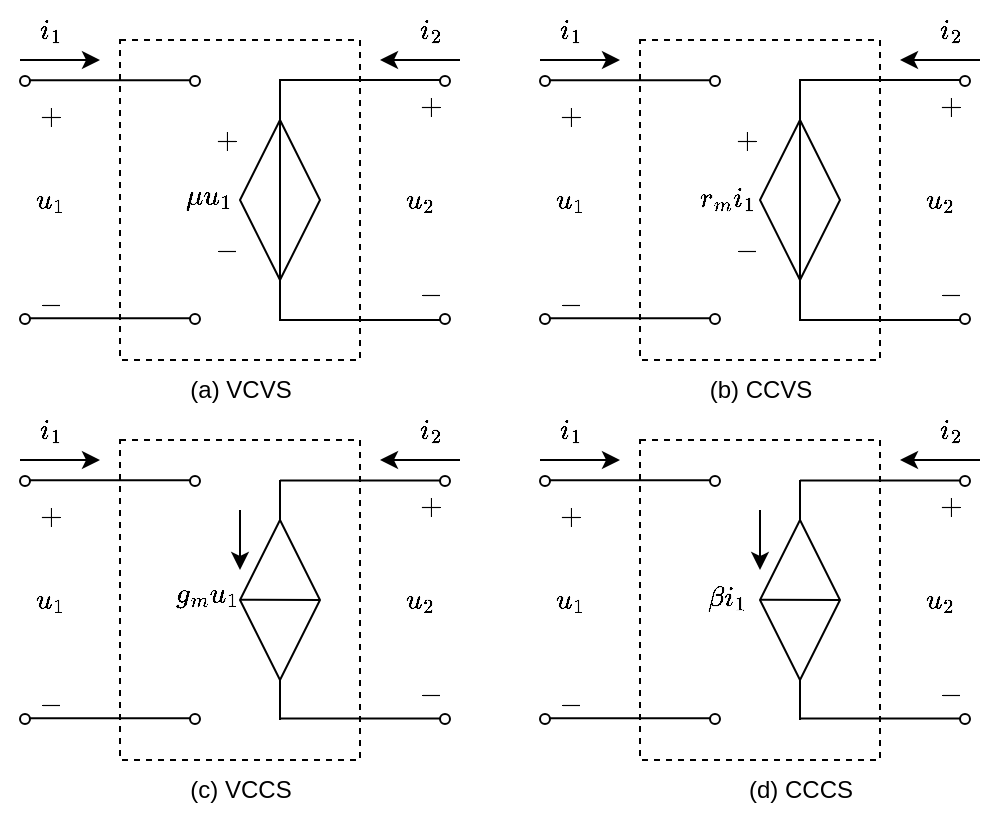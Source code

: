 <mxfile version="24.7.5">
  <diagram id="t8bG7A5sjkb96BO7fCSE" name="第 1 页">
    <mxGraphModel dx="773" dy="538" grid="1" gridSize="10" guides="1" tooltips="1" connect="1" arrows="1" fold="1" page="1" pageScale="1" pageWidth="1169" pageHeight="827" math="1" shadow="0">
      <root>
        <mxCell id="0" />
        <mxCell id="1" parent="0" />
        <mxCell id="12" value="" style="ellipse;whiteSpace=wrap;html=1;aspect=fixed;fontFamily=Helvetica;fontSize=15;fontColor=default;fillColor=none;gradientColor=none;" parent="1" vertex="1">
          <mxGeometry x="400" y="337" width="5" height="5" as="geometry" />
        </mxCell>
        <mxCell id="32" value="`+`" style="text;html=1;align=center;verticalAlign=middle;resizable=0;points=[];autosize=1;strokeColor=none;fillColor=none;" parent="1" vertex="1">
          <mxGeometry x="375" y="218" width="40" height="30" as="geometry" />
        </mxCell>
        <mxCell id="136" value="" style="ellipse;whiteSpace=wrap;html=1;aspect=fixed;fontFamily=Helvetica;fontSize=15;fontColor=default;fillColor=none;gradientColor=none;" parent="1" vertex="1">
          <mxGeometry x="400" y="537" width="5" height="5" as="geometry" />
        </mxCell>
        <mxCell id="148" value="`+`" style="text;html=1;align=center;verticalAlign=middle;resizable=0;points=[];autosize=1;strokeColor=none;fillColor=none;" parent="1" vertex="1">
          <mxGeometry x="375" y="418" width="40" height="30" as="geometry" />
        </mxCell>
        <mxCell id="42" value="" style="rounded=0;whiteSpace=wrap;html=1;dashed=1;" parent="1" vertex="1">
          <mxGeometry x="500" y="200" width="120" height="160" as="geometry" />
        </mxCell>
        <mxCell id="131" value="" style="rounded=0;whiteSpace=wrap;html=1;dashed=1;" parent="1" vertex="1">
          <mxGeometry x="500" y="400" width="120" height="160" as="geometry" />
        </mxCell>
        <mxCell id="4" value="" style="rounded=0;whiteSpace=wrap;html=1;dashed=1;" parent="1" vertex="1">
          <mxGeometry x="240" y="200" width="120" height="160" as="geometry" />
        </mxCell>
        <mxCell id="132" value="" style="rounded=0;whiteSpace=wrap;html=1;dashed=1;" parent="1" vertex="1">
          <mxGeometry x="240" y="400" width="120" height="160" as="geometry" />
        </mxCell>
        <mxCell id="5" value="" style="rhombus;whiteSpace=wrap;html=1;" parent="1" vertex="1">
          <mxGeometry x="300" y="240" width="40" height="80" as="geometry" />
        </mxCell>
        <mxCell id="189" style="edgeStyle=none;html=1;exitX=0.5;exitY=0;exitDx=0;exitDy=0;endArrow=none;endFill=0;" parent="1" source="133" edge="1">
          <mxGeometry relative="1" as="geometry">
            <mxPoint x="320" y="420" as="targetPoint" />
          </mxGeometry>
        </mxCell>
        <mxCell id="194" style="edgeStyle=none;html=1;exitX=0.5;exitY=0;exitDx=0;exitDy=0;endArrow=none;endFill=0;" parent="1" edge="1">
          <mxGeometry relative="1" as="geometry">
            <mxPoint x="580" y="420" as="targetPoint" />
            <mxPoint x="580" y="440" as="sourcePoint" />
          </mxGeometry>
        </mxCell>
        <mxCell id="190" style="edgeStyle=none;html=1;exitX=0.5;exitY=1;exitDx=0;exitDy=0;endArrow=none;endFill=0;" parent="1" source="133" edge="1">
          <mxGeometry relative="1" as="geometry">
            <mxPoint x="320" y="540" as="targetPoint" />
          </mxGeometry>
        </mxCell>
        <mxCell id="196" style="edgeStyle=none;html=1;exitX=0.5;exitY=1;exitDx=0;exitDy=0;endArrow=none;endFill=0;" parent="1" edge="1">
          <mxGeometry relative="1" as="geometry">
            <mxPoint x="580" y="540" as="targetPoint" />
            <mxPoint x="580" y="520" as="sourcePoint" />
          </mxGeometry>
        </mxCell>
        <mxCell id="133" value="" style="rhombus;whiteSpace=wrap;html=1;" parent="1" vertex="1">
          <mxGeometry x="300" y="440" width="40" height="80" as="geometry" />
        </mxCell>
        <mxCell id="10" value="" style="edgeStyle=orthogonalEdgeStyle;orthogonalLoop=1;jettySize=auto;html=1;rounded=0;labelBackgroundColor=default;strokeColor=default;fontFamily=Helvetica;fontSize=11;fontColor=default;endArrow=none;endFill=0;shape=connector;" parent="1" edge="1">
          <mxGeometry width="80" relative="1" as="geometry">
            <mxPoint x="400" y="340" as="sourcePoint" />
            <mxPoint x="400" y="220" as="targetPoint" />
            <Array as="points">
              <mxPoint x="320" y="220" />
            </Array>
          </mxGeometry>
        </mxCell>
        <mxCell id="11" value="(a) VCVS" style="text;html=1;align=center;verticalAlign=middle;resizable=0;points=[];autosize=1;strokeColor=none;fillColor=none;" parent="1" vertex="1">
          <mxGeometry x="265" y="360" width="70" height="30" as="geometry" />
        </mxCell>
        <mxCell id="135" value="(c) VCCS" style="text;html=1;align=center;verticalAlign=middle;resizable=0;points=[];autosize=1;strokeColor=none;fillColor=none;" parent="1" vertex="1">
          <mxGeometry x="265" y="560" width="70" height="30" as="geometry" />
        </mxCell>
        <mxCell id="13" value="" style="ellipse;whiteSpace=wrap;html=1;aspect=fixed;fontFamily=Helvetica;fontSize=15;fontColor=default;fillColor=none;gradientColor=none;" parent="1" vertex="1">
          <mxGeometry x="400" y="218" width="5" height="5" as="geometry" />
        </mxCell>
        <mxCell id="137" value="" style="ellipse;whiteSpace=wrap;html=1;aspect=fixed;fontFamily=Helvetica;fontSize=15;fontColor=default;fillColor=none;gradientColor=none;" parent="1" vertex="1">
          <mxGeometry x="400" y="418" width="5" height="5" as="geometry" />
        </mxCell>
        <mxCell id="20" value="" style="ellipse;whiteSpace=wrap;html=1;aspect=fixed;fontFamily=Helvetica;fontSize=15;fontColor=default;fillColor=none;gradientColor=none;" parent="1" vertex="1">
          <mxGeometry x="275" y="337" width="5" height="5" as="geometry" />
        </mxCell>
        <mxCell id="138" value="" style="ellipse;whiteSpace=wrap;html=1;aspect=fixed;fontFamily=Helvetica;fontSize=15;fontColor=default;fillColor=none;gradientColor=none;" parent="1" vertex="1">
          <mxGeometry x="275" y="537" width="5" height="5" as="geometry" />
        </mxCell>
        <mxCell id="21" value="" style="ellipse;whiteSpace=wrap;html=1;aspect=fixed;fontFamily=Helvetica;fontSize=15;fontColor=default;fillColor=none;gradientColor=none;" parent="1" vertex="1">
          <mxGeometry x="275" y="218" width="5" height="5" as="geometry" />
        </mxCell>
        <mxCell id="139" value="" style="ellipse;whiteSpace=wrap;html=1;aspect=fixed;fontFamily=Helvetica;fontSize=15;fontColor=default;fillColor=none;gradientColor=none;" parent="1" vertex="1">
          <mxGeometry x="275" y="418" width="5" height="5" as="geometry" />
        </mxCell>
        <mxCell id="24" value="" style="orthogonalLoop=1;jettySize=auto;html=1;rounded=0;labelBackgroundColor=default;strokeColor=default;fontFamily=Helvetica;fontSize=11;fontColor=default;endArrow=none;endFill=0;shape=connector;" parent="1" edge="1">
          <mxGeometry width="80" relative="1" as="geometry">
            <mxPoint x="195" y="220.16" as="sourcePoint" />
            <mxPoint x="275" y="220.16" as="targetPoint" />
          </mxGeometry>
        </mxCell>
        <mxCell id="140" value="" style="orthogonalLoop=1;jettySize=auto;html=1;rounded=0;labelBackgroundColor=default;strokeColor=default;fontFamily=Helvetica;fontSize=11;fontColor=default;endArrow=none;endFill=0;shape=connector;" parent="1" edge="1">
          <mxGeometry width="80" relative="1" as="geometry">
            <mxPoint x="195.0" y="420.16" as="sourcePoint" />
            <mxPoint x="275.0" y="420.16" as="targetPoint" />
          </mxGeometry>
        </mxCell>
        <mxCell id="186" value="" style="orthogonalLoop=1;jettySize=auto;html=1;rounded=0;labelBackgroundColor=default;strokeColor=default;fontFamily=Helvetica;fontSize=11;fontColor=default;endArrow=none;endFill=0;shape=connector;" parent="1" edge="1">
          <mxGeometry width="80" relative="1" as="geometry">
            <mxPoint x="320.0" y="420.21" as="sourcePoint" />
            <mxPoint x="400.0" y="420.21" as="targetPoint" />
          </mxGeometry>
        </mxCell>
        <mxCell id="193" value="" style="orthogonalLoop=1;jettySize=auto;html=1;rounded=0;labelBackgroundColor=default;strokeColor=default;fontFamily=Helvetica;fontSize=11;fontColor=default;endArrow=none;endFill=0;shape=connector;" parent="1" edge="1">
          <mxGeometry width="80" relative="1" as="geometry">
            <mxPoint x="580.0" y="420.21" as="sourcePoint" />
            <mxPoint x="660.0" y="420.21" as="targetPoint" />
          </mxGeometry>
        </mxCell>
        <mxCell id="25" value="" style="orthogonalLoop=1;jettySize=auto;html=1;rounded=0;labelBackgroundColor=default;strokeColor=default;fontFamily=Helvetica;fontSize=11;fontColor=default;endArrow=none;endFill=0;shape=connector;" parent="1" edge="1">
          <mxGeometry width="80" relative="1" as="geometry">
            <mxPoint x="195" y="339.16" as="sourcePoint" />
            <mxPoint x="275.0" y="339.16" as="targetPoint" />
          </mxGeometry>
        </mxCell>
        <mxCell id="141" value="" style="orthogonalLoop=1;jettySize=auto;html=1;rounded=0;labelBackgroundColor=default;strokeColor=default;fontFamily=Helvetica;fontSize=11;fontColor=default;endArrow=none;endFill=0;shape=connector;" parent="1" edge="1">
          <mxGeometry width="80" relative="1" as="geometry">
            <mxPoint x="195.0" y="539.16" as="sourcePoint" />
            <mxPoint x="275.0" y="539.16" as="targetPoint" />
          </mxGeometry>
        </mxCell>
        <mxCell id="187" value="" style="orthogonalLoop=1;jettySize=auto;html=1;rounded=0;labelBackgroundColor=default;strokeColor=default;fontFamily=Helvetica;fontSize=11;fontColor=default;endArrow=none;endFill=0;shape=connector;" parent="1" edge="1">
          <mxGeometry width="80" relative="1" as="geometry">
            <mxPoint x="320.0" y="539.21" as="sourcePoint" />
            <mxPoint x="400.0" y="539.21" as="targetPoint" />
          </mxGeometry>
        </mxCell>
        <mxCell id="197" value="" style="orthogonalLoop=1;jettySize=auto;html=1;rounded=0;labelBackgroundColor=default;strokeColor=default;fontFamily=Helvetica;fontSize=11;fontColor=default;endArrow=none;endFill=0;shape=connector;" parent="1" edge="1">
          <mxGeometry width="80" relative="1" as="geometry">
            <mxPoint x="580.0" y="539.21" as="sourcePoint" />
            <mxPoint x="660.0" y="539.21" as="targetPoint" />
          </mxGeometry>
        </mxCell>
        <mxCell id="26" value="" style="ellipse;whiteSpace=wrap;html=1;aspect=fixed;fontFamily=Helvetica;fontSize=15;fontColor=default;fillColor=none;gradientColor=none;" parent="1" vertex="1">
          <mxGeometry x="190" y="337" width="5" height="5" as="geometry" />
        </mxCell>
        <mxCell id="142" value="" style="ellipse;whiteSpace=wrap;html=1;aspect=fixed;fontFamily=Helvetica;fontSize=15;fontColor=default;fillColor=none;gradientColor=none;" parent="1" vertex="1">
          <mxGeometry x="190" y="537" width="5" height="5" as="geometry" />
        </mxCell>
        <mxCell id="27" value="" style="ellipse;whiteSpace=wrap;html=1;aspect=fixed;fontFamily=Helvetica;fontSize=15;fontColor=default;fillColor=none;gradientColor=none;" parent="1" vertex="1">
          <mxGeometry x="190" y="218" width="5" height="5" as="geometry" />
        </mxCell>
        <mxCell id="143" value="" style="ellipse;whiteSpace=wrap;html=1;aspect=fixed;fontFamily=Helvetica;fontSize=15;fontColor=default;fillColor=none;gradientColor=none;" parent="1" vertex="1">
          <mxGeometry x="190" y="418" width="5" height="5" as="geometry" />
        </mxCell>
        <mxCell id="28" value="" style="edgeStyle=none;orthogonalLoop=1;jettySize=auto;html=1;rounded=0;labelBackgroundColor=default;strokeColor=default;fontFamily=Helvetica;fontSize=11;fontColor=default;endArrow=classic;endFill=1;shape=connector;" parent="1" edge="1">
          <mxGeometry width="80" relative="1" as="geometry">
            <mxPoint x="410" y="210" as="sourcePoint" />
            <mxPoint x="370" y="210" as="targetPoint" />
            <Array as="points" />
          </mxGeometry>
        </mxCell>
        <mxCell id="144" value="" style="edgeStyle=none;orthogonalLoop=1;jettySize=auto;html=1;rounded=0;labelBackgroundColor=default;strokeColor=default;fontFamily=Helvetica;fontSize=11;fontColor=default;endArrow=classic;endFill=1;shape=connector;" parent="1" edge="1">
          <mxGeometry width="80" relative="1" as="geometry">
            <mxPoint x="410" y="410" as="sourcePoint" />
            <mxPoint x="370.0" y="410" as="targetPoint" />
            <Array as="points" />
          </mxGeometry>
        </mxCell>
        <mxCell id="29" value="`i_2`" style="text;html=1;align=center;verticalAlign=middle;resizable=0;points=[];autosize=1;strokeColor=none;fillColor=none;" parent="1" vertex="1">
          <mxGeometry x="370" y="180" width="50" height="30" as="geometry" />
        </mxCell>
        <mxCell id="145" value="`i_2`" style="text;html=1;align=center;verticalAlign=middle;resizable=0;points=[];autosize=1;strokeColor=none;fillColor=none;" parent="1" vertex="1">
          <mxGeometry x="370" y="380" width="50" height="30" as="geometry" />
        </mxCell>
        <mxCell id="30" value="" style="edgeStyle=none;orthogonalLoop=1;jettySize=auto;html=1;rounded=0;labelBackgroundColor=default;strokeColor=default;fontFamily=Helvetica;fontSize=11;fontColor=default;endArrow=classic;endFill=1;shape=connector;" parent="1" edge="1">
          <mxGeometry width="80" relative="1" as="geometry">
            <mxPoint x="190" y="210" as="sourcePoint" />
            <mxPoint x="230" y="210" as="targetPoint" />
            <Array as="points" />
          </mxGeometry>
        </mxCell>
        <mxCell id="146" value="" style="edgeStyle=none;orthogonalLoop=1;jettySize=auto;html=1;rounded=0;labelBackgroundColor=default;strokeColor=default;fontFamily=Helvetica;fontSize=11;fontColor=default;endArrow=classic;endFill=1;shape=connector;" parent="1" edge="1">
          <mxGeometry width="80" relative="1" as="geometry">
            <mxPoint x="190.0" y="410" as="sourcePoint" />
            <mxPoint x="230.0" y="410" as="targetPoint" />
            <Array as="points" />
          </mxGeometry>
        </mxCell>
        <mxCell id="31" value="`i_1`" style="text;html=1;align=center;verticalAlign=middle;resizable=0;points=[];autosize=1;strokeColor=none;fillColor=none;" parent="1" vertex="1">
          <mxGeometry x="180" y="180" width="50" height="30" as="geometry" />
        </mxCell>
        <mxCell id="147" value="`i_1`" style="text;html=1;align=center;verticalAlign=middle;resizable=0;points=[];autosize=1;strokeColor=none;fillColor=none;" parent="1" vertex="1">
          <mxGeometry x="180" y="380" width="50" height="30" as="geometry" />
        </mxCell>
        <mxCell id="66" value="`+`" style="text;html=1;align=center;verticalAlign=middle;resizable=0;points=[];autosize=1;strokeColor=none;fillColor=none;" parent="1" vertex="1">
          <mxGeometry x="273" y="235" width="40" height="30" as="geometry" />
        </mxCell>
        <mxCell id="74" value="`+`" style="text;html=1;align=center;verticalAlign=middle;resizable=0;points=[];autosize=1;strokeColor=none;fillColor=none;" parent="1" vertex="1">
          <mxGeometry x="533" y="235" width="40" height="30" as="geometry" />
        </mxCell>
        <mxCell id="39" value="`+`" style="text;html=1;align=center;verticalAlign=middle;resizable=0;points=[];autosize=1;strokeColor=none;fillColor=none;" parent="1" vertex="1">
          <mxGeometry x="185" y="223" width="40" height="30" as="geometry" />
        </mxCell>
        <mxCell id="151" value="`+`" style="text;html=1;align=center;verticalAlign=middle;resizable=0;points=[];autosize=1;strokeColor=none;fillColor=none;" parent="1" vertex="1">
          <mxGeometry x="185" y="423" width="40" height="30" as="geometry" />
        </mxCell>
        <mxCell id="33" value="`-`" style="text;html=1;align=center;verticalAlign=middle;resizable=0;points=[];autosize=1;strokeColor=none;fillColor=none;" parent="1" vertex="1">
          <mxGeometry x="375" y="312" width="40" height="30" as="geometry" />
        </mxCell>
        <mxCell id="152" value="`-`" style="text;html=1;align=center;verticalAlign=middle;resizable=0;points=[];autosize=1;strokeColor=none;fillColor=none;" parent="1" vertex="1">
          <mxGeometry x="375" y="512" width="40" height="30" as="geometry" />
        </mxCell>
        <mxCell id="67" value="`-`" style="text;html=1;align=center;verticalAlign=middle;resizable=0;points=[];autosize=1;strokeColor=none;fillColor=none;" parent="1" vertex="1">
          <mxGeometry x="273" y="290" width="40" height="30" as="geometry" />
        </mxCell>
        <mxCell id="75" value="`-`" style="text;html=1;align=center;verticalAlign=middle;resizable=0;points=[];autosize=1;strokeColor=none;fillColor=none;" parent="1" vertex="1">
          <mxGeometry x="533" y="290" width="40" height="30" as="geometry" />
        </mxCell>
        <mxCell id="40" value="`-`" style="text;html=1;align=center;verticalAlign=middle;resizable=0;points=[];autosize=1;strokeColor=none;fillColor=none;" parent="1" vertex="1">
          <mxGeometry x="185" y="317" width="40" height="30" as="geometry" />
        </mxCell>
        <mxCell id="155" value="`-`" style="text;html=1;align=center;verticalAlign=middle;resizable=0;points=[];autosize=1;strokeColor=none;fillColor=none;" parent="1" vertex="1">
          <mxGeometry x="185" y="517" width="40" height="30" as="geometry" />
        </mxCell>
        <mxCell id="34" value="`u_2`" style="text;html=1;align=center;verticalAlign=middle;resizable=0;points=[];autosize=1;strokeColor=none;fillColor=none;" parent="1" vertex="1">
          <mxGeometry x="365" y="265" width="50" height="30" as="geometry" />
        </mxCell>
        <mxCell id="156" value="`u_2`" style="text;html=1;align=center;verticalAlign=middle;resizable=0;points=[];autosize=1;strokeColor=none;fillColor=none;" parent="1" vertex="1">
          <mxGeometry x="365" y="465" width="50" height="30" as="geometry" />
        </mxCell>
        <mxCell id="38" value="`u_1`" style="text;html=1;align=center;verticalAlign=middle;resizable=0;points=[];autosize=1;strokeColor=none;fillColor=none;" parent="1" vertex="1">
          <mxGeometry x="180" y="265" width="50" height="30" as="geometry" />
        </mxCell>
        <mxCell id="157" value="`u_1`" style="text;html=1;align=center;verticalAlign=middle;resizable=0;points=[];autosize=1;strokeColor=none;fillColor=none;" parent="1" vertex="1">
          <mxGeometry x="180" y="465" width="50" height="30" as="geometry" />
        </mxCell>
        <mxCell id="43" value="" style="rhombus;whiteSpace=wrap;html=1;" parent="1" vertex="1">
          <mxGeometry x="560" y="240" width="40" height="80" as="geometry" />
        </mxCell>
        <mxCell id="159" value="" style="rhombus;whiteSpace=wrap;html=1;" parent="1" vertex="1">
          <mxGeometry x="560" y="440" width="40" height="80" as="geometry" />
        </mxCell>
        <mxCell id="44" value="" style="edgeStyle=orthogonalEdgeStyle;orthogonalLoop=1;jettySize=auto;html=1;rounded=0;labelBackgroundColor=default;strokeColor=default;fontFamily=Helvetica;fontSize=11;fontColor=default;endArrow=none;endFill=0;shape=connector;" parent="1" edge="1">
          <mxGeometry width="80" relative="1" as="geometry">
            <mxPoint x="660" y="340" as="sourcePoint" />
            <mxPoint x="660" y="220" as="targetPoint" />
            <Array as="points">
              <mxPoint x="580" y="220" />
            </Array>
          </mxGeometry>
        </mxCell>
        <mxCell id="45" value="(b) CCVS" style="text;html=1;align=center;verticalAlign=middle;resizable=0;points=[];autosize=1;strokeColor=none;fillColor=none;" parent="1" vertex="1">
          <mxGeometry x="525" y="360" width="70" height="30" as="geometry" />
        </mxCell>
        <mxCell id="161" value="(d) CCCS" style="text;html=1;align=center;verticalAlign=middle;resizable=0;points=[];autosize=1;strokeColor=none;fillColor=none;" parent="1" vertex="1">
          <mxGeometry x="540" y="560" width="80" height="30" as="geometry" />
        </mxCell>
        <mxCell id="46" value="" style="ellipse;whiteSpace=wrap;html=1;aspect=fixed;fontFamily=Helvetica;fontSize=15;fontColor=default;fillColor=none;gradientColor=none;" parent="1" vertex="1">
          <mxGeometry x="660" y="337" width="5" height="5" as="geometry" />
        </mxCell>
        <mxCell id="162" value="" style="ellipse;whiteSpace=wrap;html=1;aspect=fixed;fontFamily=Helvetica;fontSize=15;fontColor=default;fillColor=none;gradientColor=none;" parent="1" vertex="1">
          <mxGeometry x="660" y="537" width="5" height="5" as="geometry" />
        </mxCell>
        <mxCell id="47" value="" style="ellipse;whiteSpace=wrap;html=1;aspect=fixed;fontFamily=Helvetica;fontSize=15;fontColor=default;fillColor=none;gradientColor=none;" parent="1" vertex="1">
          <mxGeometry x="660" y="218" width="5" height="5" as="geometry" />
        </mxCell>
        <mxCell id="163" value="" style="ellipse;whiteSpace=wrap;html=1;aspect=fixed;fontFamily=Helvetica;fontSize=15;fontColor=default;fillColor=none;gradientColor=none;" parent="1" vertex="1">
          <mxGeometry x="660" y="418" width="5" height="5" as="geometry" />
        </mxCell>
        <mxCell id="48" value="" style="ellipse;whiteSpace=wrap;html=1;aspect=fixed;fontFamily=Helvetica;fontSize=15;fontColor=default;fillColor=none;gradientColor=none;" parent="1" vertex="1">
          <mxGeometry x="535" y="337" width="5" height="5" as="geometry" />
        </mxCell>
        <mxCell id="164" value="" style="ellipse;whiteSpace=wrap;html=1;aspect=fixed;fontFamily=Helvetica;fontSize=15;fontColor=default;fillColor=none;gradientColor=none;" parent="1" vertex="1">
          <mxGeometry x="535" y="537" width="5" height="5" as="geometry" />
        </mxCell>
        <mxCell id="49" value="" style="ellipse;whiteSpace=wrap;html=1;aspect=fixed;fontFamily=Helvetica;fontSize=15;fontColor=default;fillColor=none;gradientColor=none;" parent="1" vertex="1">
          <mxGeometry x="535" y="218" width="5" height="5" as="geometry" />
        </mxCell>
        <mxCell id="165" value="" style="ellipse;whiteSpace=wrap;html=1;aspect=fixed;fontFamily=Helvetica;fontSize=15;fontColor=default;fillColor=none;gradientColor=none;" parent="1" vertex="1">
          <mxGeometry x="535" y="418" width="5" height="5" as="geometry" />
        </mxCell>
        <mxCell id="50" value="" style="orthogonalLoop=1;jettySize=auto;html=1;rounded=0;labelBackgroundColor=default;strokeColor=default;fontFamily=Helvetica;fontSize=11;fontColor=default;endArrow=none;endFill=0;shape=connector;" parent="1" edge="1">
          <mxGeometry width="80" relative="1" as="geometry">
            <mxPoint x="455.0" y="220.16" as="sourcePoint" />
            <mxPoint x="535" y="220.16" as="targetPoint" />
          </mxGeometry>
        </mxCell>
        <mxCell id="166" value="" style="orthogonalLoop=1;jettySize=auto;html=1;rounded=0;labelBackgroundColor=default;strokeColor=default;fontFamily=Helvetica;fontSize=11;fontColor=default;endArrow=none;endFill=0;shape=connector;" parent="1" edge="1">
          <mxGeometry width="80" relative="1" as="geometry">
            <mxPoint x="455" y="420.16" as="sourcePoint" />
            <mxPoint x="535" y="420.16" as="targetPoint" />
          </mxGeometry>
        </mxCell>
        <mxCell id="51" value="" style="orthogonalLoop=1;jettySize=auto;html=1;rounded=0;labelBackgroundColor=default;strokeColor=default;fontFamily=Helvetica;fontSize=11;fontColor=default;endArrow=none;endFill=0;shape=connector;" parent="1" edge="1">
          <mxGeometry width="80" relative="1" as="geometry">
            <mxPoint x="455.0" y="339.16" as="sourcePoint" />
            <mxPoint x="535" y="339.16" as="targetPoint" />
          </mxGeometry>
        </mxCell>
        <mxCell id="167" value="" style="orthogonalLoop=1;jettySize=auto;html=1;rounded=0;labelBackgroundColor=default;strokeColor=default;fontFamily=Helvetica;fontSize=11;fontColor=default;endArrow=none;endFill=0;shape=connector;" parent="1" edge="1">
          <mxGeometry width="80" relative="1" as="geometry">
            <mxPoint x="455" y="539.16" as="sourcePoint" />
            <mxPoint x="535" y="539.16" as="targetPoint" />
          </mxGeometry>
        </mxCell>
        <mxCell id="52" value="" style="ellipse;whiteSpace=wrap;html=1;aspect=fixed;fontFamily=Helvetica;fontSize=15;fontColor=default;fillColor=none;gradientColor=none;" parent="1" vertex="1">
          <mxGeometry x="450" y="337" width="5" height="5" as="geometry" />
        </mxCell>
        <mxCell id="168" value="" style="ellipse;whiteSpace=wrap;html=1;aspect=fixed;fontFamily=Helvetica;fontSize=15;fontColor=default;fillColor=none;gradientColor=none;" parent="1" vertex="1">
          <mxGeometry x="450" y="537" width="5" height="5" as="geometry" />
        </mxCell>
        <mxCell id="53" value="" style="ellipse;whiteSpace=wrap;html=1;aspect=fixed;fontFamily=Helvetica;fontSize=15;fontColor=default;fillColor=none;gradientColor=none;" parent="1" vertex="1">
          <mxGeometry x="450" y="218" width="5" height="5" as="geometry" />
        </mxCell>
        <mxCell id="169" value="" style="ellipse;whiteSpace=wrap;html=1;aspect=fixed;fontFamily=Helvetica;fontSize=15;fontColor=default;fillColor=none;gradientColor=none;" parent="1" vertex="1">
          <mxGeometry x="450" y="418" width="5" height="5" as="geometry" />
        </mxCell>
        <mxCell id="54" value="" style="edgeStyle=none;orthogonalLoop=1;jettySize=auto;html=1;rounded=0;labelBackgroundColor=default;strokeColor=default;fontFamily=Helvetica;fontSize=11;fontColor=default;endArrow=classic;endFill=1;shape=connector;" parent="1" edge="1">
          <mxGeometry width="80" relative="1" as="geometry">
            <mxPoint x="670" y="210" as="sourcePoint" />
            <mxPoint x="630" y="210" as="targetPoint" />
            <Array as="points" />
          </mxGeometry>
        </mxCell>
        <mxCell id="170" value="" style="edgeStyle=none;orthogonalLoop=1;jettySize=auto;html=1;rounded=0;labelBackgroundColor=default;strokeColor=default;fontFamily=Helvetica;fontSize=11;fontColor=default;endArrow=classic;endFill=1;shape=connector;" parent="1" edge="1">
          <mxGeometry width="80" relative="1" as="geometry">
            <mxPoint x="670" y="410" as="sourcePoint" />
            <mxPoint x="630" y="410" as="targetPoint" />
            <Array as="points" />
          </mxGeometry>
        </mxCell>
        <mxCell id="55" value="`i_2`" style="text;html=1;align=center;verticalAlign=middle;resizable=0;points=[];autosize=1;strokeColor=none;fillColor=none;" parent="1" vertex="1">
          <mxGeometry x="630" y="180" width="50" height="30" as="geometry" />
        </mxCell>
        <mxCell id="171" value="`i_2`" style="text;html=1;align=center;verticalAlign=middle;resizable=0;points=[];autosize=1;strokeColor=none;fillColor=none;" parent="1" vertex="1">
          <mxGeometry x="630" y="380" width="50" height="30" as="geometry" />
        </mxCell>
        <mxCell id="56" value="" style="edgeStyle=none;orthogonalLoop=1;jettySize=auto;html=1;rounded=0;labelBackgroundColor=default;strokeColor=default;fontFamily=Helvetica;fontSize=11;fontColor=default;endArrow=classic;endFill=1;shape=connector;" parent="1" edge="1">
          <mxGeometry width="80" relative="1" as="geometry">
            <mxPoint x="450.0" y="210" as="sourcePoint" />
            <mxPoint x="490.0" y="210" as="targetPoint" />
            <Array as="points" />
          </mxGeometry>
        </mxCell>
        <mxCell id="172" value="" style="edgeStyle=none;orthogonalLoop=1;jettySize=auto;html=1;rounded=0;labelBackgroundColor=default;strokeColor=default;fontFamily=Helvetica;fontSize=11;fontColor=default;endArrow=classic;endFill=1;shape=connector;" parent="1" edge="1">
          <mxGeometry width="80" relative="1" as="geometry">
            <mxPoint x="450" y="410" as="sourcePoint" />
            <mxPoint x="490" y="410" as="targetPoint" />
            <Array as="points" />
          </mxGeometry>
        </mxCell>
        <mxCell id="57" value="`i_1`" style="text;html=1;align=center;verticalAlign=middle;resizable=0;points=[];autosize=1;strokeColor=none;fillColor=none;" parent="1" vertex="1">
          <mxGeometry x="440" y="180" width="50" height="30" as="geometry" />
        </mxCell>
        <mxCell id="173" value="`i_1`" style="text;html=1;align=center;verticalAlign=middle;resizable=0;points=[];autosize=1;strokeColor=none;fillColor=none;" parent="1" vertex="1">
          <mxGeometry x="440" y="380" width="50" height="30" as="geometry" />
        </mxCell>
        <mxCell id="58" value="`+`" style="text;html=1;align=center;verticalAlign=middle;resizable=0;points=[];autosize=1;strokeColor=none;fillColor=none;" parent="1" vertex="1">
          <mxGeometry x="635" y="218" width="40" height="30" as="geometry" />
        </mxCell>
        <mxCell id="174" value="`+`" style="text;html=1;align=center;verticalAlign=middle;resizable=0;points=[];autosize=1;strokeColor=none;fillColor=none;" parent="1" vertex="1">
          <mxGeometry x="635" y="418" width="40" height="30" as="geometry" />
        </mxCell>
        <mxCell id="59" value="`+`" style="text;html=1;align=center;verticalAlign=middle;resizable=0;points=[];autosize=1;strokeColor=none;fillColor=none;" parent="1" vertex="1">
          <mxGeometry x="445" y="223" width="40" height="30" as="geometry" />
        </mxCell>
        <mxCell id="175" value="`+`" style="text;html=1;align=center;verticalAlign=middle;resizable=0;points=[];autosize=1;strokeColor=none;fillColor=none;" parent="1" vertex="1">
          <mxGeometry x="445" y="423" width="40" height="30" as="geometry" />
        </mxCell>
        <mxCell id="60" value="`-`" style="text;html=1;align=center;verticalAlign=middle;resizable=0;points=[];autosize=1;strokeColor=none;fillColor=none;" parent="1" vertex="1">
          <mxGeometry x="635" y="312" width="40" height="30" as="geometry" />
        </mxCell>
        <mxCell id="176" value="`-`" style="text;html=1;align=center;verticalAlign=middle;resizable=0;points=[];autosize=1;strokeColor=none;fillColor=none;" parent="1" vertex="1">
          <mxGeometry x="635" y="512" width="40" height="30" as="geometry" />
        </mxCell>
        <mxCell id="61" value="`-`" style="text;html=1;align=center;verticalAlign=middle;resizable=0;points=[];autosize=1;strokeColor=none;fillColor=none;" parent="1" vertex="1">
          <mxGeometry x="445" y="317" width="40" height="30" as="geometry" />
        </mxCell>
        <mxCell id="177" value="`-`" style="text;html=1;align=center;verticalAlign=middle;resizable=0;points=[];autosize=1;strokeColor=none;fillColor=none;" parent="1" vertex="1">
          <mxGeometry x="445" y="517" width="40" height="30" as="geometry" />
        </mxCell>
        <mxCell id="62" value="`u_2`" style="text;html=1;align=center;verticalAlign=middle;resizable=0;points=[];autosize=1;strokeColor=none;fillColor=none;" parent="1" vertex="1">
          <mxGeometry x="625" y="265" width="50" height="30" as="geometry" />
        </mxCell>
        <mxCell id="178" value="`u_2`" style="text;html=1;align=center;verticalAlign=middle;resizable=0;points=[];autosize=1;strokeColor=none;fillColor=none;" parent="1" vertex="1">
          <mxGeometry x="625" y="465" width="50" height="30" as="geometry" />
        </mxCell>
        <mxCell id="63" value="`u_1`" style="text;html=1;align=center;verticalAlign=middle;resizable=0;points=[];autosize=1;strokeColor=none;fillColor=none;" parent="1" vertex="1">
          <mxGeometry x="440" y="265" width="50" height="30" as="geometry" />
        </mxCell>
        <mxCell id="179" value="`u_1`" style="text;html=1;align=center;verticalAlign=middle;resizable=0;points=[];autosize=1;strokeColor=none;fillColor=none;" parent="1" vertex="1">
          <mxGeometry x="440" y="465" width="50" height="30" as="geometry" />
        </mxCell>
        <mxCell id="180" value="" style="edgeStyle=none;orthogonalLoop=1;jettySize=auto;html=1;rounded=0;labelBackgroundColor=default;strokeColor=default;fontFamily=Helvetica;fontSize=11;fontColor=default;endArrow=classic;endFill=1;shape=connector;" parent="1" edge="1">
          <mxGeometry width="80" relative="1" as="geometry">
            <mxPoint x="300" y="435" as="sourcePoint" />
            <mxPoint x="300" y="465" as="targetPoint" />
            <Array as="points" />
          </mxGeometry>
        </mxCell>
        <mxCell id="181" value="" style="edgeStyle=none;orthogonalLoop=1;jettySize=auto;html=1;rounded=0;labelBackgroundColor=default;strokeColor=default;fontFamily=Helvetica;fontSize=11;fontColor=default;endArrow=classic;endFill=1;shape=connector;" parent="1" edge="1">
          <mxGeometry width="80" relative="1" as="geometry">
            <mxPoint x="560" y="435" as="sourcePoint" />
            <mxPoint x="560" y="465" as="targetPoint" />
            <Array as="points" />
          </mxGeometry>
        </mxCell>
        <mxCell id="68" value="`\mu u_1`" style="text;html=1;align=center;verticalAlign=middle;resizable=0;points=[];autosize=1;strokeColor=none;fillColor=none;" parent="1" vertex="1">
          <mxGeometry x="249" y="263" width="70" height="30" as="geometry" />
        </mxCell>
        <mxCell id="182" value="`g_m u_1`" style="text;html=1;align=center;verticalAlign=middle;resizable=0;points=[];autosize=1;strokeColor=none;fillColor=none;" parent="1" vertex="1">
          <mxGeometry x="243" y="462" width="80" height="30" as="geometry" />
        </mxCell>
        <mxCell id="73" value="`r_m i_1`" style="text;html=1;align=center;verticalAlign=middle;resizable=0;points=[];autosize=1;strokeColor=none;fillColor=none;" parent="1" vertex="1">
          <mxGeometry x="508" y="264" width="70" height="30" as="geometry" />
        </mxCell>
        <mxCell id="183" value="`\beta i_1`" style="text;html=1;align=center;verticalAlign=middle;resizable=0;points=[];autosize=1;strokeColor=none;fillColor=none;" parent="1" vertex="1">
          <mxGeometry x="503" y="464" width="80" height="30" as="geometry" />
        </mxCell>
        <mxCell id="191" value="" style="orthogonalLoop=1;jettySize=auto;html=1;rounded=0;labelBackgroundColor=default;strokeColor=default;fontFamily=Helvetica;fontSize=11;fontColor=default;endArrow=none;endFill=0;shape=connector;" parent="1" edge="1">
          <mxGeometry width="80" relative="1" as="geometry">
            <mxPoint x="300" y="479.83" as="sourcePoint" />
            <mxPoint x="340" y="480" as="targetPoint" />
          </mxGeometry>
        </mxCell>
        <mxCell id="195" value="" style="orthogonalLoop=1;jettySize=auto;html=1;rounded=0;labelBackgroundColor=default;strokeColor=default;fontFamily=Helvetica;fontSize=11;fontColor=default;endArrow=none;endFill=0;shape=connector;" parent="1" edge="1">
          <mxGeometry width="80" relative="1" as="geometry">
            <mxPoint x="560" y="479.83" as="sourcePoint" />
            <mxPoint x="600" y="480" as="targetPoint" />
          </mxGeometry>
        </mxCell>
      </root>
    </mxGraphModel>
  </diagram>
</mxfile>
